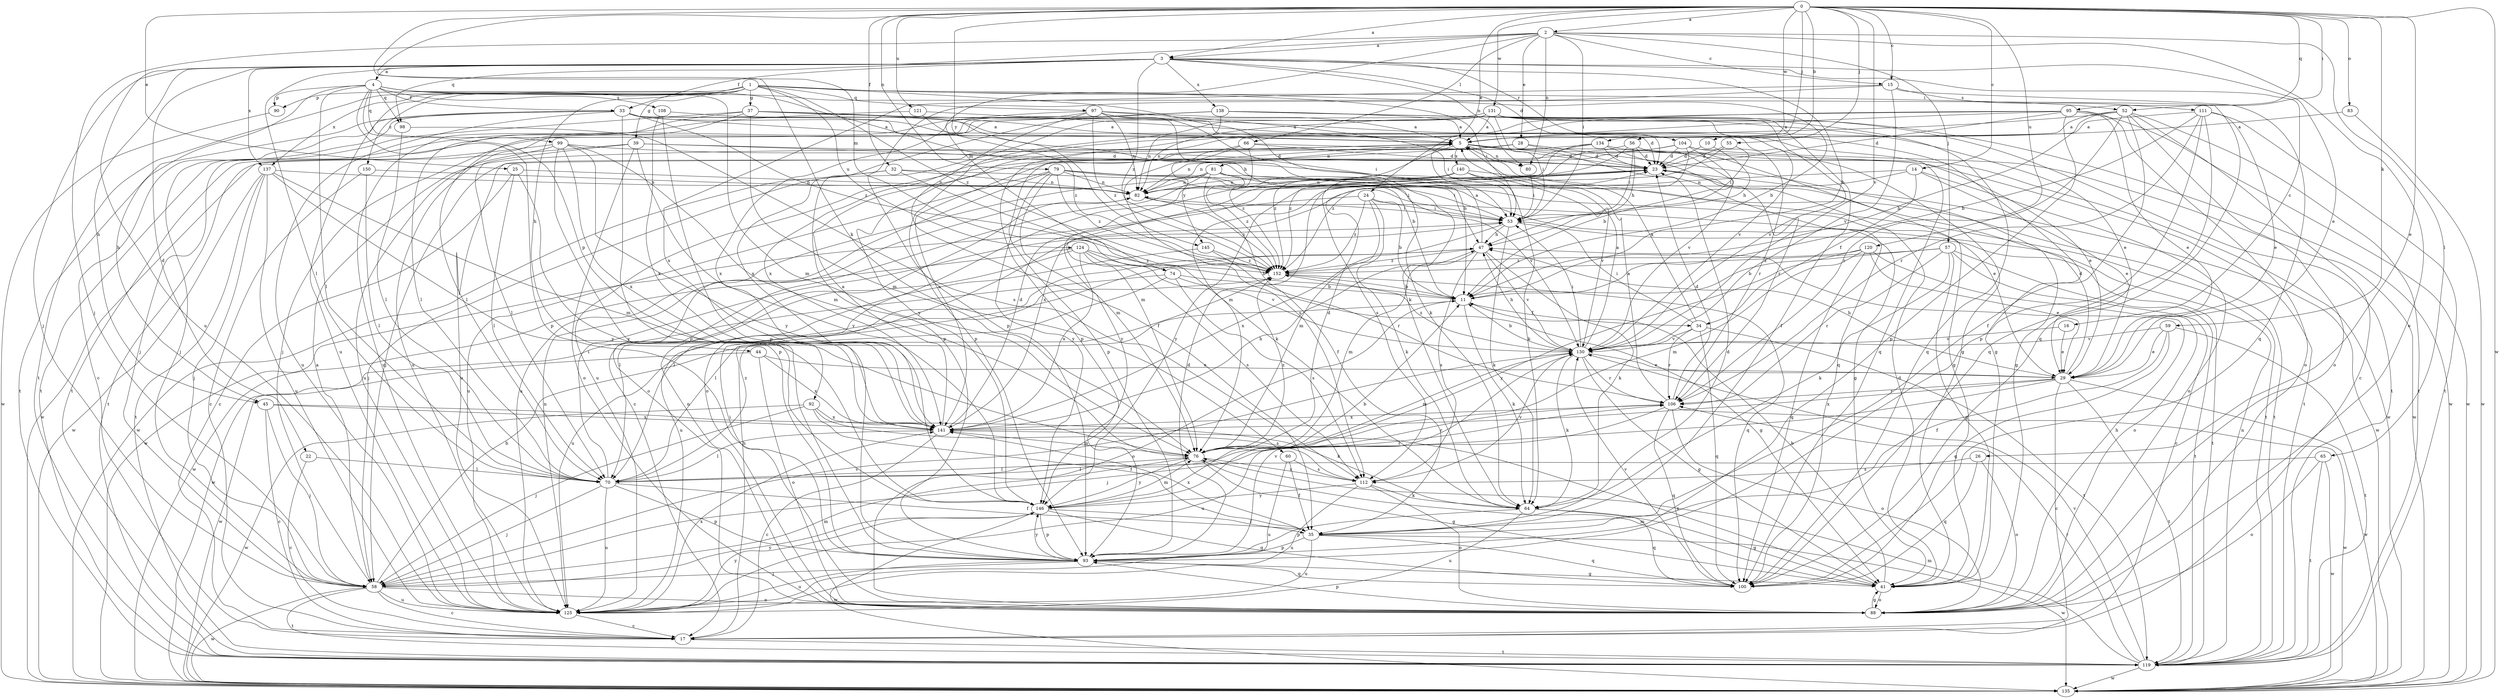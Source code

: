 strict digraph  {
0;
1;
2;
3;
4;
5;
10;
11;
14;
15;
16;
17;
22;
23;
24;
25;
26;
28;
29;
32;
33;
34;
35;
37;
39;
41;
44;
45;
47;
52;
53;
55;
56;
57;
58;
59;
60;
64;
65;
66;
70;
74;
76;
79;
80;
81;
82;
83;
88;
90;
92;
93;
95;
97;
98;
99;
100;
104;
106;
108;
111;
112;
119;
120;
121;
124;
125;
130;
131;
134;
135;
137;
138;
140;
141;
145;
146;
150;
152;
0 -> 2  [label=a];
0 -> 3  [label=a];
0 -> 10  [label=b];
0 -> 14  [label=c];
0 -> 15  [label=c];
0 -> 24  [label=e];
0 -> 25  [label=e];
0 -> 26  [label=e];
0 -> 32  [label=f];
0 -> 52  [label=i];
0 -> 55  [label=j];
0 -> 56  [label=j];
0 -> 59  [label=k];
0 -> 60  [label=k];
0 -> 74  [label=m];
0 -> 79  [label=n];
0 -> 83  [label=o];
0 -> 95  [label=q];
0 -> 120  [label=u];
0 -> 121  [label=u];
0 -> 130  [label=v];
0 -> 131  [label=w];
0 -> 134  [label=w];
0 -> 135  [label=w];
0 -> 145  [label=y];
1 -> 11  [label=b];
1 -> 37  [label=g];
1 -> 39  [label=g];
1 -> 44  [label=h];
1 -> 52  [label=i];
1 -> 53  [label=i];
1 -> 64  [label=k];
1 -> 90  [label=p];
1 -> 97  [label=q];
1 -> 119  [label=t];
1 -> 124  [label=u];
1 -> 125  [label=u];
1 -> 137  [label=x];
1 -> 150  [label=z];
1 -> 152  [label=z];
2 -> 3  [label=a];
2 -> 15  [label=c];
2 -> 28  [label=e];
2 -> 53  [label=i];
2 -> 57  [label=j];
2 -> 58  [label=j];
2 -> 65  [label=l];
2 -> 66  [label=l];
2 -> 74  [label=m];
2 -> 80  [label=n];
2 -> 88  [label=o];
2 -> 125  [label=u];
3 -> 4  [label=a];
3 -> 11  [label=b];
3 -> 16  [label=c];
3 -> 22  [label=d];
3 -> 23  [label=d];
3 -> 29  [label=e];
3 -> 33  [label=f];
3 -> 45  [label=h];
3 -> 58  [label=j];
3 -> 70  [label=l];
3 -> 80  [label=n];
3 -> 98  [label=q];
3 -> 104  [label=r];
3 -> 137  [label=x];
3 -> 138  [label=x];
3 -> 152  [label=z];
4 -> 33  [label=f];
4 -> 45  [label=h];
4 -> 47  [label=h];
4 -> 70  [label=l];
4 -> 76  [label=m];
4 -> 90  [label=p];
4 -> 92  [label=p];
4 -> 93  [label=p];
4 -> 98  [label=q];
4 -> 99  [label=q];
4 -> 100  [label=q];
4 -> 108  [label=s];
5 -> 23  [label=d];
5 -> 80  [label=n];
5 -> 81  [label=n];
5 -> 100  [label=q];
5 -> 135  [label=w];
5 -> 140  [label=x];
5 -> 145  [label=y];
5 -> 152  [label=z];
10 -> 23  [label=d];
10 -> 47  [label=h];
11 -> 34  [label=f];
11 -> 64  [label=k];
11 -> 88  [label=o];
14 -> 29  [label=e];
14 -> 34  [label=f];
14 -> 82  [label=n];
14 -> 88  [label=o];
14 -> 141  [label=x];
15 -> 93  [label=p];
15 -> 100  [label=q];
15 -> 111  [label=s];
15 -> 130  [label=v];
15 -> 141  [label=x];
16 -> 29  [label=e];
16 -> 130  [label=v];
17 -> 47  [label=h];
17 -> 119  [label=t];
22 -> 17  [label=c];
22 -> 70  [label=l];
23 -> 82  [label=n];
23 -> 135  [label=w];
23 -> 146  [label=y];
24 -> 11  [label=b];
24 -> 53  [label=i];
24 -> 64  [label=k];
24 -> 76  [label=m];
24 -> 135  [label=w];
24 -> 152  [label=z];
25 -> 17  [label=c];
25 -> 70  [label=l];
25 -> 82  [label=n];
25 -> 146  [label=y];
26 -> 88  [label=o];
26 -> 100  [label=q];
26 -> 112  [label=s];
28 -> 23  [label=d];
28 -> 41  [label=g];
28 -> 82  [label=n];
28 -> 125  [label=u];
29 -> 17  [label=c];
29 -> 23  [label=d];
29 -> 47  [label=h];
29 -> 58  [label=j];
29 -> 106  [label=r];
29 -> 119  [label=t];
29 -> 135  [label=w];
29 -> 141  [label=x];
32 -> 53  [label=i];
32 -> 58  [label=j];
32 -> 64  [label=k];
32 -> 82  [label=n];
32 -> 135  [label=w];
33 -> 5  [label=a];
33 -> 17  [label=c];
33 -> 23  [label=d];
33 -> 41  [label=g];
33 -> 58  [label=j];
33 -> 93  [label=p];
33 -> 119  [label=t];
33 -> 125  [label=u];
33 -> 130  [label=v];
33 -> 152  [label=z];
34 -> 5  [label=a];
34 -> 53  [label=i];
34 -> 100  [label=q];
34 -> 106  [label=r];
34 -> 119  [label=t];
34 -> 130  [label=v];
35 -> 23  [label=d];
35 -> 93  [label=p];
35 -> 100  [label=q];
35 -> 125  [label=u];
35 -> 135  [label=w];
35 -> 141  [label=x];
37 -> 5  [label=a];
37 -> 53  [label=i];
37 -> 70  [label=l];
37 -> 76  [label=m];
37 -> 100  [label=q];
37 -> 119  [label=t];
37 -> 125  [label=u];
39 -> 11  [label=b];
39 -> 23  [label=d];
39 -> 70  [label=l];
39 -> 88  [label=o];
39 -> 135  [label=w];
39 -> 146  [label=y];
41 -> 11  [label=b];
41 -> 23  [label=d];
41 -> 76  [label=m];
41 -> 88  [label=o];
41 -> 141  [label=x];
44 -> 29  [label=e];
44 -> 88  [label=o];
44 -> 135  [label=w];
44 -> 141  [label=x];
45 -> 17  [label=c];
45 -> 58  [label=j];
45 -> 64  [label=k];
45 -> 141  [label=x];
47 -> 5  [label=a];
47 -> 64  [label=k];
47 -> 76  [label=m];
47 -> 112  [label=s];
47 -> 125  [label=u];
47 -> 130  [label=v];
47 -> 152  [label=z];
52 -> 5  [label=a];
52 -> 11  [label=b];
52 -> 17  [label=c];
52 -> 35  [label=f];
52 -> 88  [label=o];
52 -> 93  [label=p];
52 -> 106  [label=r];
52 -> 119  [label=t];
53 -> 47  [label=h];
53 -> 64  [label=k];
53 -> 119  [label=t];
53 -> 141  [label=x];
55 -> 23  [label=d];
55 -> 53  [label=i];
55 -> 76  [label=m];
56 -> 23  [label=d];
56 -> 41  [label=g];
56 -> 47  [label=h];
56 -> 53  [label=i];
56 -> 112  [label=s];
56 -> 130  [label=v];
56 -> 152  [label=z];
57 -> 11  [label=b];
57 -> 17  [label=c];
57 -> 41  [label=g];
57 -> 64  [label=k];
57 -> 106  [label=r];
57 -> 119  [label=t];
57 -> 152  [label=z];
58 -> 5  [label=a];
58 -> 11  [label=b];
58 -> 17  [label=c];
58 -> 76  [label=m];
58 -> 88  [label=o];
58 -> 119  [label=t];
58 -> 125  [label=u];
58 -> 130  [label=v];
58 -> 135  [label=w];
58 -> 146  [label=y];
59 -> 29  [label=e];
59 -> 35  [label=f];
59 -> 100  [label=q];
59 -> 119  [label=t];
59 -> 130  [label=v];
60 -> 35  [label=f];
60 -> 112  [label=s];
60 -> 125  [label=u];
64 -> 41  [label=g];
64 -> 93  [label=p];
64 -> 100  [label=q];
64 -> 125  [label=u];
65 -> 70  [label=l];
65 -> 88  [label=o];
65 -> 119  [label=t];
65 -> 135  [label=w];
66 -> 23  [label=d];
66 -> 93  [label=p];
66 -> 112  [label=s];
66 -> 119  [label=t];
66 -> 152  [label=z];
70 -> 35  [label=f];
70 -> 53  [label=i];
70 -> 58  [label=j];
70 -> 93  [label=p];
70 -> 106  [label=r];
70 -> 125  [label=u];
70 -> 152  [label=z];
74 -> 11  [label=b];
74 -> 41  [label=g];
74 -> 70  [label=l];
74 -> 112  [label=s];
74 -> 135  [label=w];
76 -> 23  [label=d];
76 -> 41  [label=g];
76 -> 70  [label=l];
76 -> 106  [label=r];
76 -> 112  [label=s];
76 -> 146  [label=y];
76 -> 152  [label=z];
79 -> 29  [label=e];
79 -> 41  [label=g];
79 -> 76  [label=m];
79 -> 82  [label=n];
79 -> 88  [label=o];
79 -> 125  [label=u];
79 -> 130  [label=v];
79 -> 146  [label=y];
79 -> 152  [label=z];
80 -> 53  [label=i];
81 -> 17  [label=c];
81 -> 35  [label=f];
81 -> 53  [label=i];
81 -> 82  [label=n];
81 -> 119  [label=t];
81 -> 125  [label=u];
81 -> 152  [label=z];
82 -> 53  [label=i];
82 -> 152  [label=z];
83 -> 5  [label=a];
83 -> 135  [label=w];
88 -> 41  [label=g];
88 -> 47  [label=h];
88 -> 53  [label=i];
88 -> 82  [label=n];
88 -> 93  [label=p];
90 -> 135  [label=w];
92 -> 35  [label=f];
92 -> 58  [label=j];
92 -> 112  [label=s];
92 -> 135  [label=w];
92 -> 141  [label=x];
93 -> 23  [label=d];
93 -> 41  [label=g];
93 -> 58  [label=j];
93 -> 100  [label=q];
93 -> 125  [label=u];
93 -> 130  [label=v];
93 -> 146  [label=y];
95 -> 5  [label=a];
95 -> 23  [label=d];
95 -> 29  [label=e];
95 -> 88  [label=o];
95 -> 93  [label=p];
95 -> 135  [label=w];
95 -> 141  [label=x];
95 -> 146  [label=y];
97 -> 5  [label=a];
97 -> 11  [label=b];
97 -> 35  [label=f];
97 -> 53  [label=i];
97 -> 64  [label=k];
97 -> 70  [label=l];
97 -> 82  [label=n];
97 -> 141  [label=x];
97 -> 152  [label=z];
98 -> 70  [label=l];
98 -> 112  [label=s];
99 -> 23  [label=d];
99 -> 76  [label=m];
99 -> 93  [label=p];
99 -> 119  [label=t];
99 -> 125  [label=u];
99 -> 141  [label=x];
99 -> 146  [label=y];
100 -> 130  [label=v];
104 -> 11  [label=b];
104 -> 23  [label=d];
104 -> 58  [label=j];
104 -> 106  [label=r];
104 -> 135  [label=w];
104 -> 141  [label=x];
104 -> 152  [label=z];
106 -> 5  [label=a];
106 -> 23  [label=d];
106 -> 88  [label=o];
106 -> 100  [label=q];
106 -> 125  [label=u];
106 -> 135  [label=w];
106 -> 141  [label=x];
108 -> 5  [label=a];
108 -> 93  [label=p];
108 -> 141  [label=x];
111 -> 5  [label=a];
111 -> 11  [label=b];
111 -> 29  [label=e];
111 -> 93  [label=p];
111 -> 100  [label=q];
111 -> 106  [label=r];
111 -> 119  [label=t];
112 -> 64  [label=k];
112 -> 88  [label=o];
112 -> 125  [label=u];
112 -> 130  [label=v];
112 -> 146  [label=y];
119 -> 76  [label=m];
119 -> 82  [label=n];
119 -> 106  [label=r];
119 -> 130  [label=v];
119 -> 135  [label=w];
120 -> 29  [label=e];
120 -> 76  [label=m];
120 -> 88  [label=o];
120 -> 100  [label=q];
120 -> 146  [label=y];
120 -> 152  [label=z];
121 -> 5  [label=a];
121 -> 58  [label=j];
121 -> 152  [label=z];
124 -> 11  [label=b];
124 -> 70  [label=l];
124 -> 112  [label=s];
124 -> 130  [label=v];
124 -> 135  [label=w];
124 -> 141  [label=x];
124 -> 152  [label=z];
125 -> 17  [label=c];
125 -> 82  [label=n];
125 -> 141  [label=x];
125 -> 146  [label=y];
130 -> 5  [label=a];
130 -> 11  [label=b];
130 -> 29  [label=e];
130 -> 41  [label=g];
130 -> 47  [label=h];
130 -> 53  [label=i];
130 -> 64  [label=k];
130 -> 76  [label=m];
130 -> 106  [label=r];
130 -> 152  [label=z];
131 -> 5  [label=a];
131 -> 35  [label=f];
131 -> 53  [label=i];
131 -> 58  [label=j];
131 -> 82  [label=n];
131 -> 93  [label=p];
131 -> 100  [label=q];
131 -> 119  [label=t];
131 -> 130  [label=v];
131 -> 141  [label=x];
134 -> 23  [label=d];
134 -> 29  [label=e];
134 -> 76  [label=m];
134 -> 82  [label=n];
134 -> 106  [label=r];
134 -> 125  [label=u];
137 -> 58  [label=j];
137 -> 76  [label=m];
137 -> 82  [label=n];
137 -> 119  [label=t];
137 -> 125  [label=u];
137 -> 135  [label=w];
137 -> 146  [label=y];
138 -> 5  [label=a];
138 -> 29  [label=e];
138 -> 41  [label=g];
138 -> 82  [label=n];
138 -> 93  [label=p];
138 -> 119  [label=t];
138 -> 125  [label=u];
138 -> 135  [label=w];
140 -> 64  [label=k];
140 -> 82  [label=n];
140 -> 88  [label=o];
140 -> 119  [label=t];
140 -> 130  [label=v];
140 -> 146  [label=y];
141 -> 5  [label=a];
141 -> 17  [label=c];
141 -> 23  [label=d];
141 -> 47  [label=h];
141 -> 70  [label=l];
141 -> 76  [label=m];
145 -> 70  [label=l];
145 -> 106  [label=r];
145 -> 152  [label=z];
146 -> 11  [label=b];
146 -> 35  [label=f];
146 -> 76  [label=m];
146 -> 93  [label=p];
146 -> 100  [label=q];
146 -> 135  [label=w];
150 -> 17  [label=c];
150 -> 70  [label=l];
150 -> 82  [label=n];
152 -> 11  [label=b];
152 -> 100  [label=q];
152 -> 125  [label=u];
}
